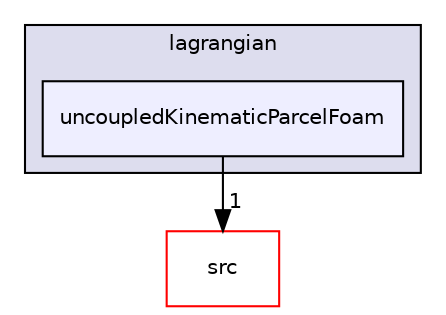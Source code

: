 digraph "applications/solvers/lagrangian/uncoupledKinematicParcelFoam" {
  bgcolor=transparent;
  compound=true
  node [ fontsize="10", fontname="Helvetica"];
  edge [ labelfontsize="10", labelfontname="Helvetica"];
  subgraph clusterdir_9e1aaabb0e6f6026c8abb09c4d63ec18 {
    graph [ bgcolor="#ddddee", pencolor="black", label="lagrangian" fontname="Helvetica", fontsize="10", URL="dir_9e1aaabb0e6f6026c8abb09c4d63ec18.html"]
  dir_b1e29da3ebcb3cec4240e7e3b0e1a4f0 [shape=box, label="uncoupledKinematicParcelFoam", style="filled", fillcolor="#eeeeff", pencolor="black", URL="dir_b1e29da3ebcb3cec4240e7e3b0e1a4f0.html"];
  }
  dir_68267d1309a1af8e8297ef4c3efbcdba [shape=box label="src" color="red" URL="dir_68267d1309a1af8e8297ef4c3efbcdba.html"];
  dir_b1e29da3ebcb3cec4240e7e3b0e1a4f0->dir_68267d1309a1af8e8297ef4c3efbcdba [headlabel="1", labeldistance=1.5 headhref="dir_000140_000730.html"];
}
